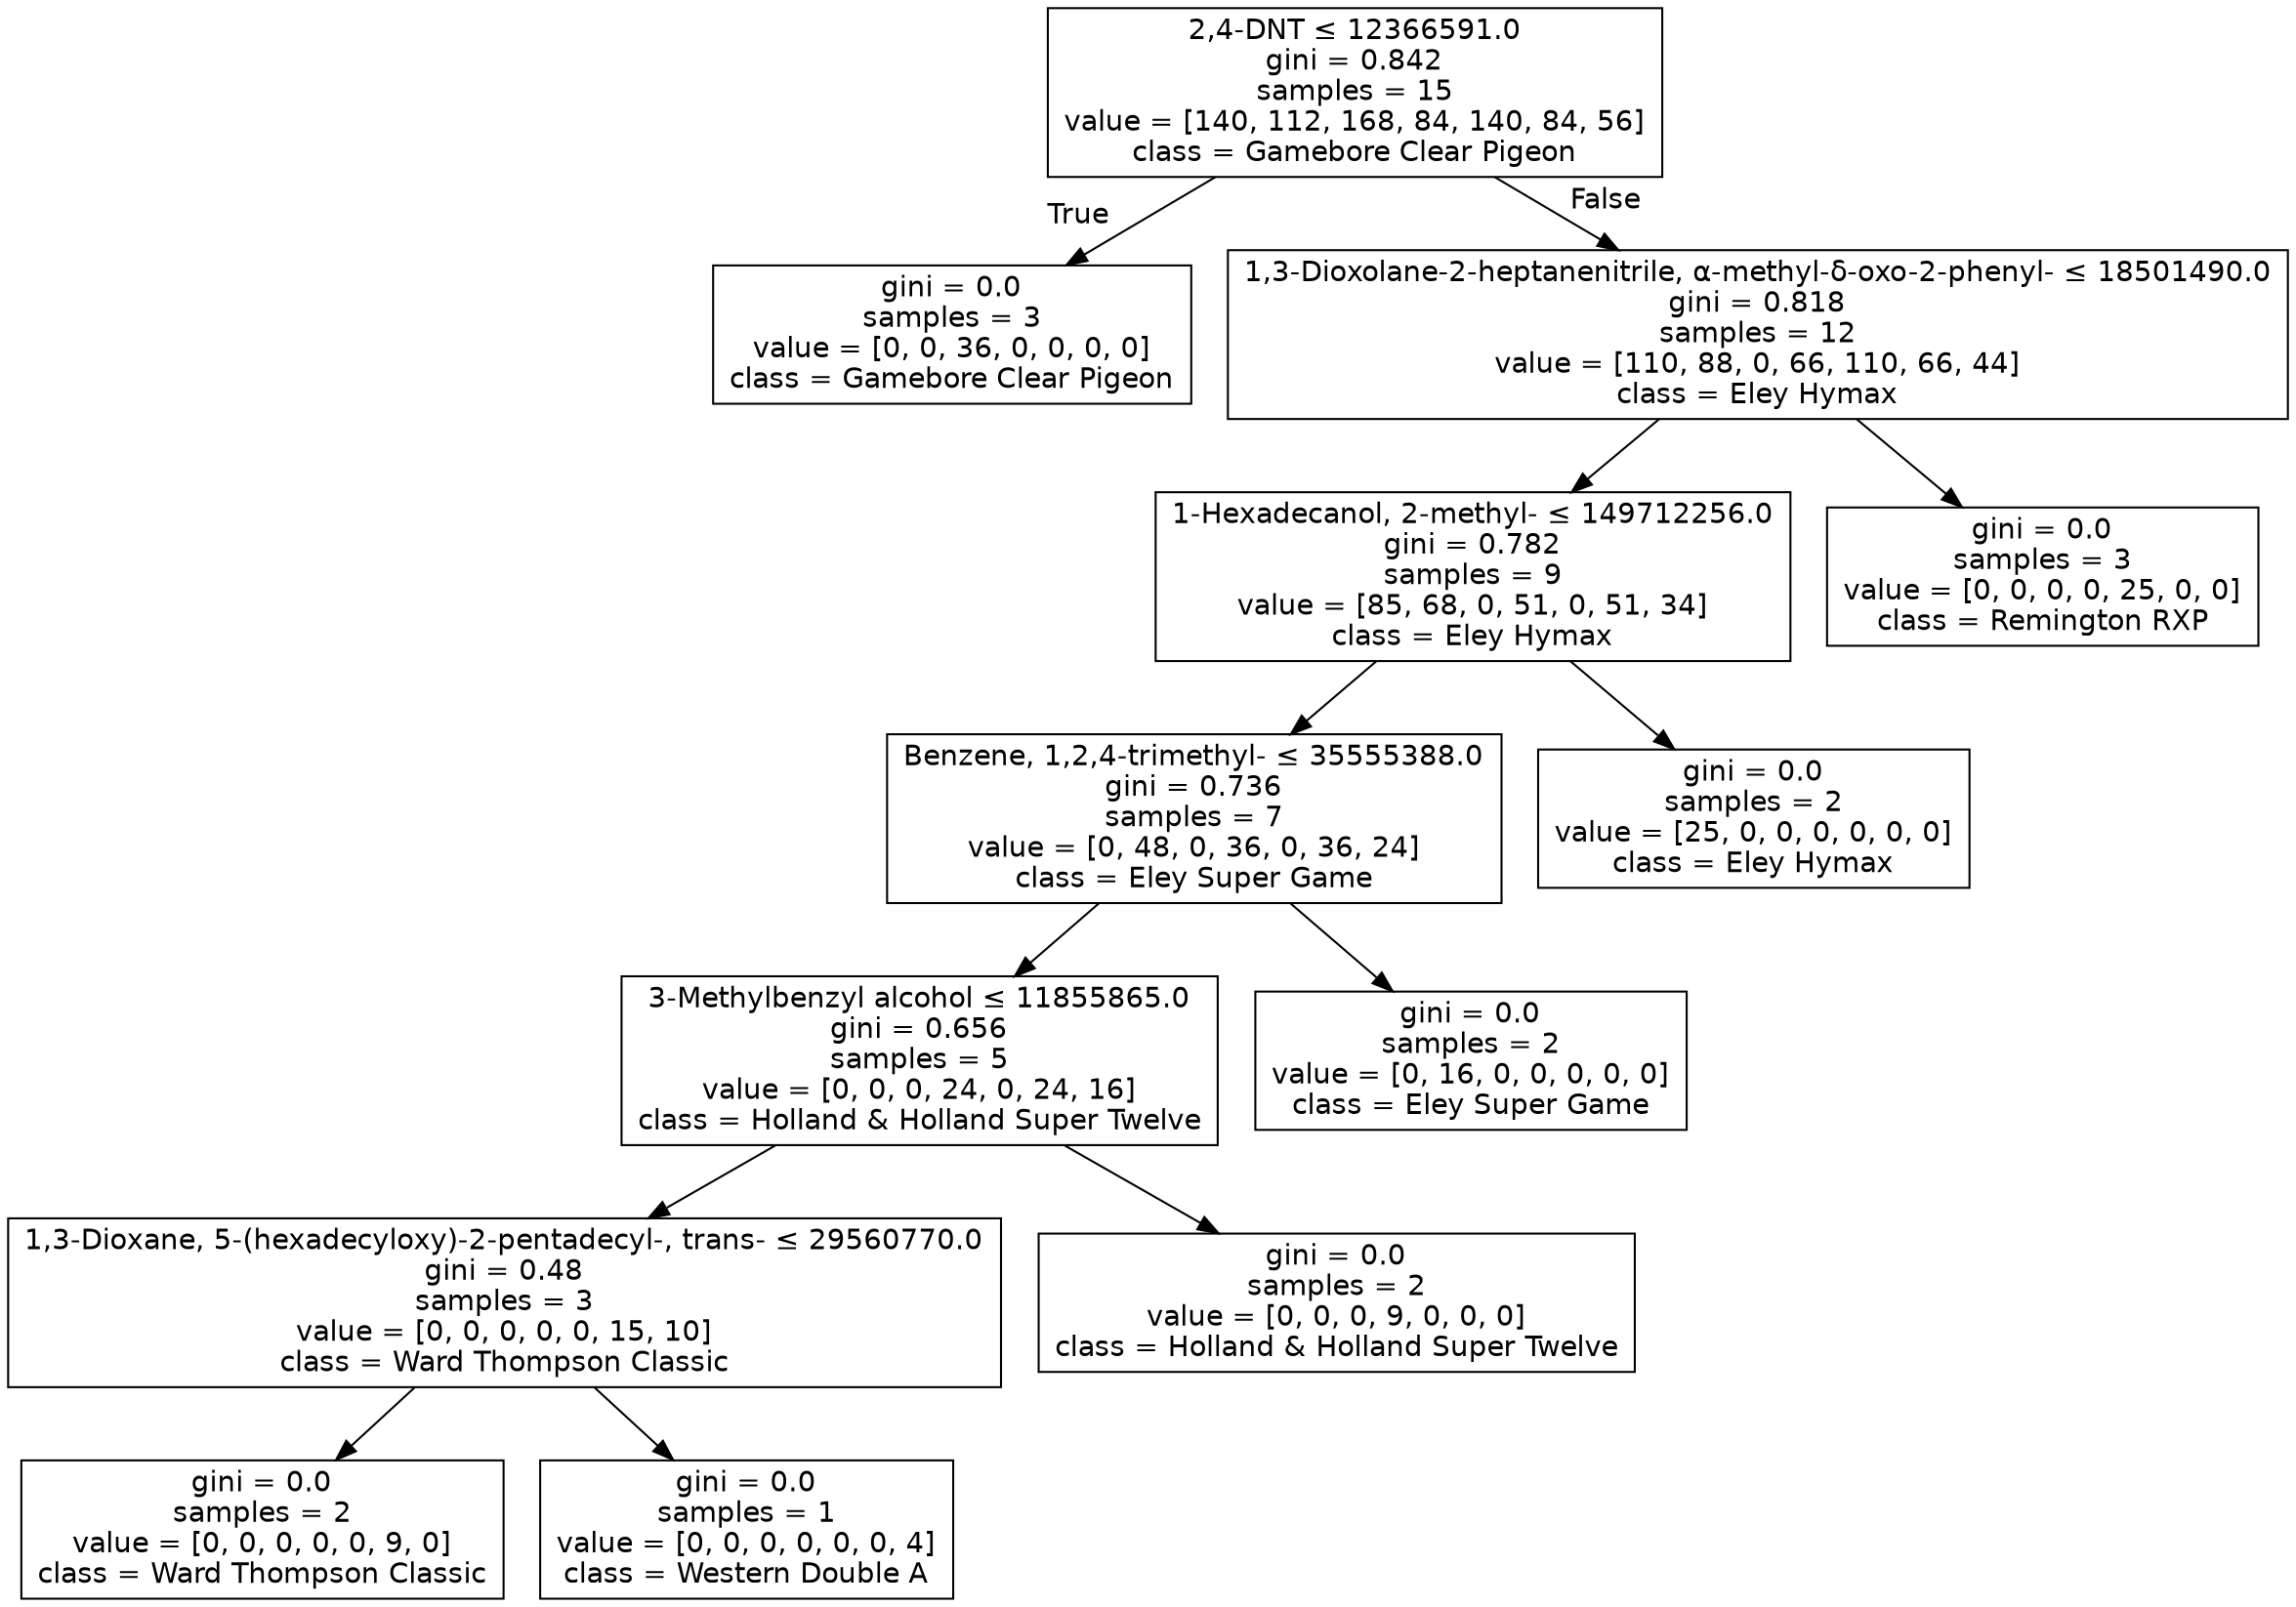 digraph Tree {
node [shape=box, fontname="helvetica"] ;
edge [fontname="helvetica"] ;
0 [label=<2,4-DNT &le; 12366591.0<br/>gini = 0.842<br/>samples = 15<br/>value = [140, 112, 168, 84, 140, 84, 56]<br/>class = Gamebore Clear Pigeon>] ;
1 [label=<gini = 0.0<br/>samples = 3<br/>value = [0, 0, 36, 0, 0, 0, 0]<br/>class = Gamebore Clear Pigeon>] ;
0 -> 1 [labeldistance=2.5, labelangle=45, headlabel="True"] ;
2 [label=<1,3-Dioxolane-2-heptanenitrile, α-methyl-δ-oxo-2-phenyl- &le; 18501490.0<br/>gini = 0.818<br/>samples = 12<br/>value = [110, 88, 0, 66, 110, 66, 44]<br/>class = Eley Hymax>] ;
0 -> 2 [labeldistance=2.5, labelangle=-45, headlabel="False"] ;
3 [label=<1-Hexadecanol, 2-methyl- &le; 149712256.0<br/>gini = 0.782<br/>samples = 9<br/>value = [85, 68, 0, 51, 0, 51, 34]<br/>class = Eley Hymax>] ;
2 -> 3 ;
4 [label=<Benzene, 1,2,4-trimethyl- &le; 35555388.0<br/>gini = 0.736<br/>samples = 7<br/>value = [0, 48, 0, 36, 0, 36, 24]<br/>class = Eley Super Game>] ;
3 -> 4 ;
5 [label=<3-Methylbenzyl alcohol &le; 11855865.0<br/>gini = 0.656<br/>samples = 5<br/>value = [0, 0, 0, 24, 0, 24, 16]<br/>class = Holland &amp; Holland Super Twelve>] ;
4 -> 5 ;
6 [label=<1,3-Dioxane, 5-(hexadecyloxy)-2-pentadecyl-, trans- &le; 29560770.0<br/>gini = 0.48<br/>samples = 3<br/>value = [0, 0, 0, 0, 0, 15, 10]<br/>class = Ward Thompson Classic>] ;
5 -> 6 ;
7 [label=<gini = 0.0<br/>samples = 2<br/>value = [0, 0, 0, 0, 0, 9, 0]<br/>class = Ward Thompson Classic>] ;
6 -> 7 ;
8 [label=<gini = 0.0<br/>samples = 1<br/>value = [0, 0, 0, 0, 0, 0, 4]<br/>class = Western Double A>] ;
6 -> 8 ;
9 [label=<gini = 0.0<br/>samples = 2<br/>value = [0, 0, 0, 9, 0, 0, 0]<br/>class = Holland &amp; Holland Super Twelve>] ;
5 -> 9 ;
10 [label=<gini = 0.0<br/>samples = 2<br/>value = [0, 16, 0, 0, 0, 0, 0]<br/>class = Eley Super Game>] ;
4 -> 10 ;
11 [label=<gini = 0.0<br/>samples = 2<br/>value = [25, 0, 0, 0, 0, 0, 0]<br/>class = Eley Hymax>] ;
3 -> 11 ;
12 [label=<gini = 0.0<br/>samples = 3<br/>value = [0, 0, 0, 0, 25, 0, 0]<br/>class = Remington RXP>] ;
2 -> 12 ;
}
